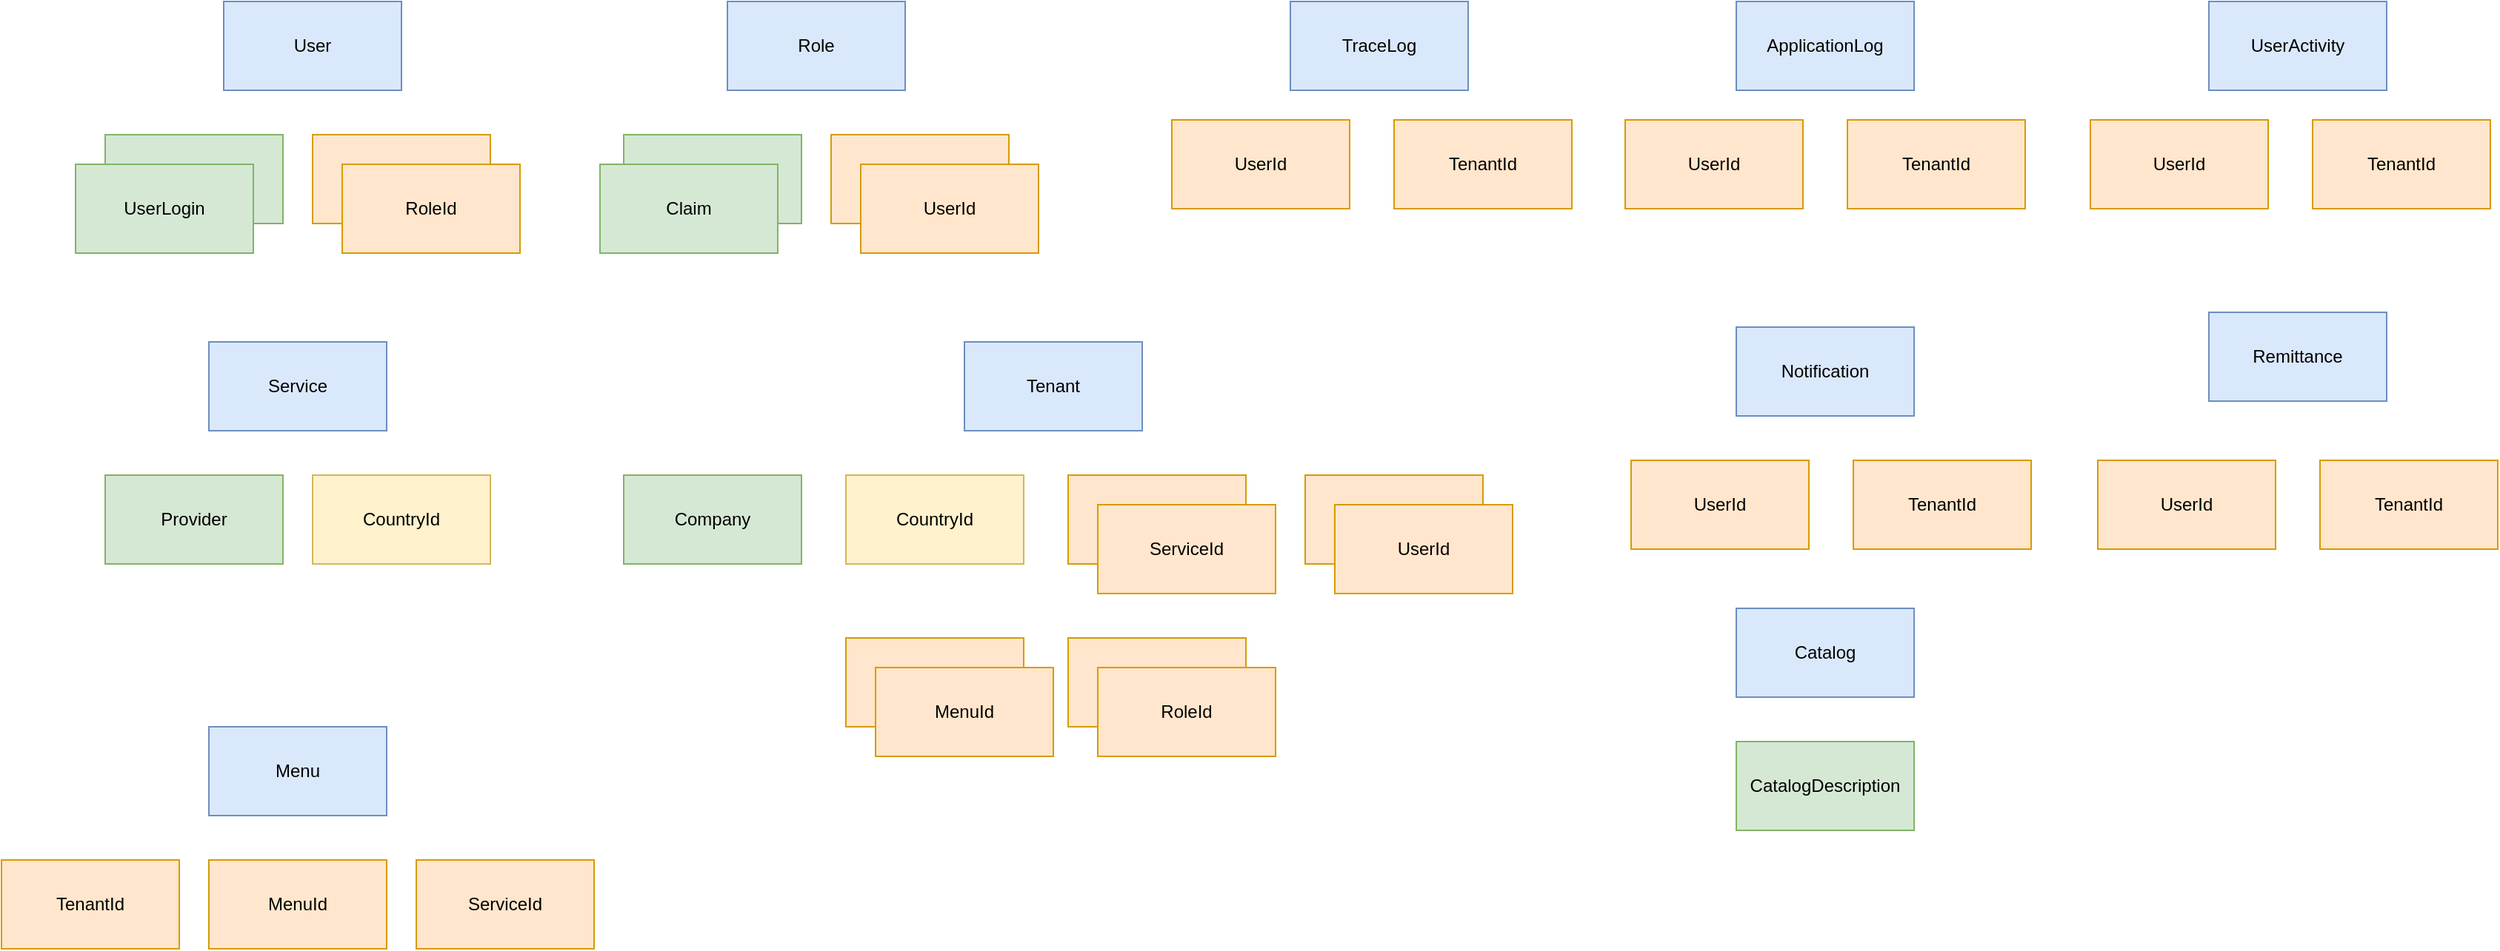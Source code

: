 <mxfile version="21.0.2" type="device"><diagram name="Página-1" id="_2za_CGQsEUm_uX-NOsi"><mxGraphModel dx="1434" dy="756" grid="1" gridSize="10" guides="1" tooltips="1" connect="1" arrows="1" fold="1" page="1" pageScale="1" pageWidth="827" pageHeight="1169" math="0" shadow="0"><root><mxCell id="0"/><mxCell id="1" parent="0"/><mxCell id="eyDkg9THvRcliUzoC_QI-1" value="User" style="rounded=0;whiteSpace=wrap;html=1;fillColor=#dae8fc;strokeColor=#6c8ebf;" vertex="1" parent="1"><mxGeometry x="160" y="70" width="120" height="60" as="geometry"/></mxCell><mxCell id="eyDkg9THvRcliUzoC_QI-2" value="UserLogin" style="rounded=0;whiteSpace=wrap;html=1;fillColor=#d5e8d4;strokeColor=#82b366;" vertex="1" parent="1"><mxGeometry x="80" y="160" width="120" height="60" as="geometry"/></mxCell><mxCell id="eyDkg9THvRcliUzoC_QI-4" value="Claim" style="rounded=0;whiteSpace=wrap;html=1;fillColor=#d5e8d4;strokeColor=#82b366;" vertex="1" parent="1"><mxGeometry x="430" y="160" width="120" height="60" as="geometry"/></mxCell><mxCell id="eyDkg9THvRcliUzoC_QI-6" value="TraceLog" style="rounded=0;whiteSpace=wrap;html=1;fillColor=#dae8fc;strokeColor=#6c8ebf;" vertex="1" parent="1"><mxGeometry x="880" y="70" width="120" height="60" as="geometry"/></mxCell><mxCell id="eyDkg9THvRcliUzoC_QI-7" value="ApplicationLog" style="rounded=0;whiteSpace=wrap;html=1;fillColor=#dae8fc;strokeColor=#6c8ebf;" vertex="1" parent="1"><mxGeometry x="1181" y="70" width="120" height="60" as="geometry"/></mxCell><mxCell id="eyDkg9THvRcliUzoC_QI-8" value="UserActivity" style="rounded=0;whiteSpace=wrap;html=1;fillColor=#dae8fc;strokeColor=#6c8ebf;" vertex="1" parent="1"><mxGeometry x="1500" y="70" width="120" height="60" as="geometry"/></mxCell><mxCell id="eyDkg9THvRcliUzoC_QI-9" value="Provider" style="rounded=0;whiteSpace=wrap;html=1;fillColor=#d5e8d4;strokeColor=#82b366;" vertex="1" parent="1"><mxGeometry x="80" y="390" width="120" height="60" as="geometry"/></mxCell><mxCell id="eyDkg9THvRcliUzoC_QI-10" value="Service" style="rounded=0;whiteSpace=wrap;html=1;fillColor=#dae8fc;strokeColor=#6c8ebf;" vertex="1" parent="1"><mxGeometry x="150" y="300" width="120" height="60" as="geometry"/></mxCell><mxCell id="eyDkg9THvRcliUzoC_QI-11" value="Catalog" style="rounded=0;whiteSpace=wrap;html=1;fillColor=#dae8fc;strokeColor=#6c8ebf;" vertex="1" parent="1"><mxGeometry x="1181" y="480" width="120" height="60" as="geometry"/></mxCell><mxCell id="eyDkg9THvRcliUzoC_QI-12" value="CatalogDescription" style="rounded=0;whiteSpace=wrap;html=1;fillColor=#d5e8d4;strokeColor=#82b366;" vertex="1" parent="1"><mxGeometry x="1181" y="570" width="120" height="60" as="geometry"/></mxCell><mxCell id="eyDkg9THvRcliUzoC_QI-13" value="Company" style="rounded=0;whiteSpace=wrap;html=1;fillColor=#d5e8d4;strokeColor=#82b366;" vertex="1" parent="1"><mxGeometry x="430" y="390" width="120" height="60" as="geometry"/></mxCell><mxCell id="eyDkg9THvRcliUzoC_QI-14" value="Tenant" style="rounded=0;whiteSpace=wrap;html=1;fillColor=#dae8fc;strokeColor=#6c8ebf;" vertex="1" parent="1"><mxGeometry x="660" y="300" width="120" height="60" as="geometry"/></mxCell><mxCell id="eyDkg9THvRcliUzoC_QI-16" value="Remittance" style="rounded=0;whiteSpace=wrap;html=1;fillColor=#dae8fc;strokeColor=#6c8ebf;" vertex="1" parent="1"><mxGeometry x="1500" y="280" width="120" height="60" as="geometry"/></mxCell><mxCell id="eyDkg9THvRcliUzoC_QI-17" value="Notification" style="rounded=0;whiteSpace=wrap;html=1;fillColor=#dae8fc;strokeColor=#6c8ebf;" vertex="1" parent="1"><mxGeometry x="1181" y="290" width="120" height="60" as="geometry"/></mxCell><mxCell id="eyDkg9THvRcliUzoC_QI-18" value="Role" style="rounded=0;whiteSpace=wrap;html=1;fillColor=#dae8fc;strokeColor=#6c8ebf;" vertex="1" parent="1"><mxGeometry x="500" y="70" width="120" height="60" as="geometry"/></mxCell><mxCell id="eyDkg9THvRcliUzoC_QI-20" value="RoleId" style="rounded=0;whiteSpace=wrap;html=1;fillColor=#ffe6cc;strokeColor=#d79b00;" vertex="1" parent="1"><mxGeometry x="220" y="160" width="120" height="60" as="geometry"/></mxCell><mxCell id="eyDkg9THvRcliUzoC_QI-21" value="RoleId" style="rounded=0;whiteSpace=wrap;html=1;fillColor=#ffe6cc;strokeColor=#d79b00;" vertex="1" parent="1"><mxGeometry x="240" y="180" width="120" height="60" as="geometry"/></mxCell><mxCell id="eyDkg9THvRcliUzoC_QI-22" value="UserLogin" style="rounded=0;whiteSpace=wrap;html=1;fillColor=#d5e8d4;strokeColor=#82b366;" vertex="1" parent="1"><mxGeometry x="60" y="180" width="120" height="60" as="geometry"/></mxCell><mxCell id="eyDkg9THvRcliUzoC_QI-23" value="Claim" style="rounded=0;whiteSpace=wrap;html=1;fillColor=#d5e8d4;strokeColor=#82b366;" vertex="1" parent="1"><mxGeometry x="414" y="180" width="120" height="60" as="geometry"/></mxCell><mxCell id="eyDkg9THvRcliUzoC_QI-24" value="UserId" style="rounded=0;whiteSpace=wrap;html=1;fillColor=#ffe6cc;strokeColor=#d79b00;" vertex="1" parent="1"><mxGeometry x="570" y="160" width="120" height="60" as="geometry"/></mxCell><mxCell id="eyDkg9THvRcliUzoC_QI-25" value="UserId" style="rounded=0;whiteSpace=wrap;html=1;fillColor=#ffe6cc;strokeColor=#d79b00;" vertex="1" parent="1"><mxGeometry x="590" y="180" width="120" height="60" as="geometry"/></mxCell><mxCell id="eyDkg9THvRcliUzoC_QI-26" value="UserId" style="rounded=0;whiteSpace=wrap;html=1;fillColor=#ffe6cc;strokeColor=#d79b00;" vertex="1" parent="1"><mxGeometry x="800" y="150" width="120" height="60" as="geometry"/></mxCell><mxCell id="eyDkg9THvRcliUzoC_QI-28" value="TenantId" style="rounded=0;whiteSpace=wrap;html=1;fillColor=#ffe6cc;strokeColor=#d79b00;" vertex="1" parent="1"><mxGeometry x="950" y="150" width="120" height="60" as="geometry"/></mxCell><mxCell id="eyDkg9THvRcliUzoC_QI-29" value="UserId" style="rounded=0;whiteSpace=wrap;html=1;fillColor=#ffe6cc;strokeColor=#d79b00;" vertex="1" parent="1"><mxGeometry x="1106" y="150" width="120" height="60" as="geometry"/></mxCell><mxCell id="eyDkg9THvRcliUzoC_QI-30" value="TenantId" style="rounded=0;whiteSpace=wrap;html=1;fillColor=#ffe6cc;strokeColor=#d79b00;" vertex="1" parent="1"><mxGeometry x="1256" y="150" width="120" height="60" as="geometry"/></mxCell><mxCell id="eyDkg9THvRcliUzoC_QI-31" value="TenantId" style="rounded=0;whiteSpace=wrap;html=1;fillColor=#ffe6cc;strokeColor=#d79b00;" vertex="1" parent="1"><mxGeometry x="1570" y="150" width="120" height="60" as="geometry"/></mxCell><mxCell id="eyDkg9THvRcliUzoC_QI-32" value="UserId" style="rounded=0;whiteSpace=wrap;html=1;fillColor=#ffe6cc;strokeColor=#d79b00;" vertex="1" parent="1"><mxGeometry x="1420" y="150" width="120" height="60" as="geometry"/></mxCell><mxCell id="eyDkg9THvRcliUzoC_QI-33" value="CountryId" style="rounded=0;whiteSpace=wrap;html=1;fillColor=#fff2cc;strokeColor=#d6b656;" vertex="1" parent="1"><mxGeometry x="220" y="390" width="120" height="60" as="geometry"/></mxCell><mxCell id="eyDkg9THvRcliUzoC_QI-34" value="CountryId" style="rounded=0;whiteSpace=wrap;html=1;fillColor=#fff2cc;strokeColor=#d6b656;" vertex="1" parent="1"><mxGeometry x="580" y="390" width="120" height="60" as="geometry"/></mxCell><mxCell id="eyDkg9THvRcliUzoC_QI-35" value="UserId" style="rounded=0;whiteSpace=wrap;html=1;fillColor=#ffe6cc;strokeColor=#d79b00;" vertex="1" parent="1"><mxGeometry x="1110" y="380" width="120" height="60" as="geometry"/></mxCell><mxCell id="eyDkg9THvRcliUzoC_QI-36" value="TenantId" style="rounded=0;whiteSpace=wrap;html=1;fillColor=#ffe6cc;strokeColor=#d79b00;" vertex="1" parent="1"><mxGeometry x="1260" y="380" width="120" height="60" as="geometry"/></mxCell><mxCell id="eyDkg9THvRcliUzoC_QI-37" value="UserId" style="rounded=0;whiteSpace=wrap;html=1;fillColor=#ffe6cc;strokeColor=#d79b00;" vertex="1" parent="1"><mxGeometry x="1425" y="380" width="120" height="60" as="geometry"/></mxCell><mxCell id="eyDkg9THvRcliUzoC_QI-38" value="TenantId" style="rounded=0;whiteSpace=wrap;html=1;fillColor=#ffe6cc;strokeColor=#d79b00;" vertex="1" parent="1"><mxGeometry x="1575" y="380" width="120" height="60" as="geometry"/></mxCell><mxCell id="eyDkg9THvRcliUzoC_QI-40" value="ServiceId" style="rounded=0;whiteSpace=wrap;html=1;fillColor=#ffe6cc;strokeColor=#d79b00;" vertex="1" parent="1"><mxGeometry x="730" y="390" width="120" height="60" as="geometry"/></mxCell><mxCell id="eyDkg9THvRcliUzoC_QI-41" value="ServiceId" style="rounded=0;whiteSpace=wrap;html=1;fillColor=#ffe6cc;strokeColor=#d79b00;" vertex="1" parent="1"><mxGeometry x="750" y="410" width="120" height="60" as="geometry"/></mxCell><mxCell id="eyDkg9THvRcliUzoC_QI-42" value="UserId" style="rounded=0;whiteSpace=wrap;html=1;fillColor=#ffe6cc;strokeColor=#d79b00;" vertex="1" parent="1"><mxGeometry x="890" y="390" width="120" height="60" as="geometry"/></mxCell><mxCell id="eyDkg9THvRcliUzoC_QI-43" value="UserId" style="rounded=0;whiteSpace=wrap;html=1;fillColor=#ffe6cc;strokeColor=#d79b00;" vertex="1" parent="1"><mxGeometry x="910" y="410" width="120" height="60" as="geometry"/></mxCell><mxCell id="eyDkg9THvRcliUzoC_QI-44" value="MenuId" style="rounded=0;whiteSpace=wrap;html=1;fillColor=#ffe6cc;strokeColor=#d79b00;" vertex="1" parent="1"><mxGeometry x="580" y="500" width="120" height="60" as="geometry"/></mxCell><mxCell id="eyDkg9THvRcliUzoC_QI-45" value="MenuId" style="rounded=0;whiteSpace=wrap;html=1;fillColor=#ffe6cc;strokeColor=#d79b00;" vertex="1" parent="1"><mxGeometry x="600" y="520" width="120" height="60" as="geometry"/></mxCell><mxCell id="eyDkg9THvRcliUzoC_QI-46" value="MenuId" style="rounded=0;whiteSpace=wrap;html=1;fillColor=#ffe6cc;strokeColor=#d79b00;" vertex="1" parent="1"><mxGeometry x="150" y="650" width="120" height="60" as="geometry"/></mxCell><mxCell id="eyDkg9THvRcliUzoC_QI-47" value="ServiceId" style="rounded=0;whiteSpace=wrap;html=1;fillColor=#ffe6cc;strokeColor=#d79b00;" vertex="1" parent="1"><mxGeometry x="290" y="650" width="120" height="60" as="geometry"/></mxCell><mxCell id="eyDkg9THvRcliUzoC_QI-48" value="RoleId" style="rounded=0;whiteSpace=wrap;html=1;fillColor=#ffe6cc;strokeColor=#d79b00;" vertex="1" parent="1"><mxGeometry x="730" y="500" width="120" height="60" as="geometry"/></mxCell><mxCell id="eyDkg9THvRcliUzoC_QI-49" value="RoleId" style="rounded=0;whiteSpace=wrap;html=1;fillColor=#ffe6cc;strokeColor=#d79b00;" vertex="1" parent="1"><mxGeometry x="750" y="520" width="120" height="60" as="geometry"/></mxCell><mxCell id="eyDkg9THvRcliUzoC_QI-50" value="Menu" style="rounded=0;whiteSpace=wrap;html=1;fillColor=#dae8fc;strokeColor=#6c8ebf;" vertex="1" parent="1"><mxGeometry x="150" y="560" width="120" height="60" as="geometry"/></mxCell><mxCell id="eyDkg9THvRcliUzoC_QI-51" value="TenantId" style="rounded=0;whiteSpace=wrap;html=1;fillColor=#ffe6cc;strokeColor=#d79b00;" vertex="1" parent="1"><mxGeometry x="10" y="650" width="120" height="60" as="geometry"/></mxCell></root></mxGraphModel></diagram></mxfile>